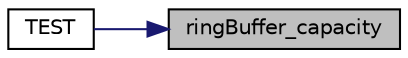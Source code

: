 digraph "ringBuffer_capacity"
{
 // LATEX_PDF_SIZE
  edge [fontname="Helvetica",fontsize="10",labelfontname="Helvetica",labelfontsize="10"];
  node [fontname="Helvetica",fontsize="10",shape=record];
  rankdir="RL";
  Node1 [label="ringBuffer_capacity",height=0.2,width=0.4,color="black", fillcolor="grey75", style="filled", fontcolor="black",tooltip="Check the size of the ring buffer."];
  Node1 -> Node2 [dir="back",color="midnightblue",fontsize="10",style="solid",fontname="Helvetica"];
  Node2 [label="TEST",height=0.2,width=0.4,color="black", fillcolor="white", style="filled",URL="$tests_8cpp.html#a4d8f33a956446fcccc604274400ca016",tooltip=" "];
}
